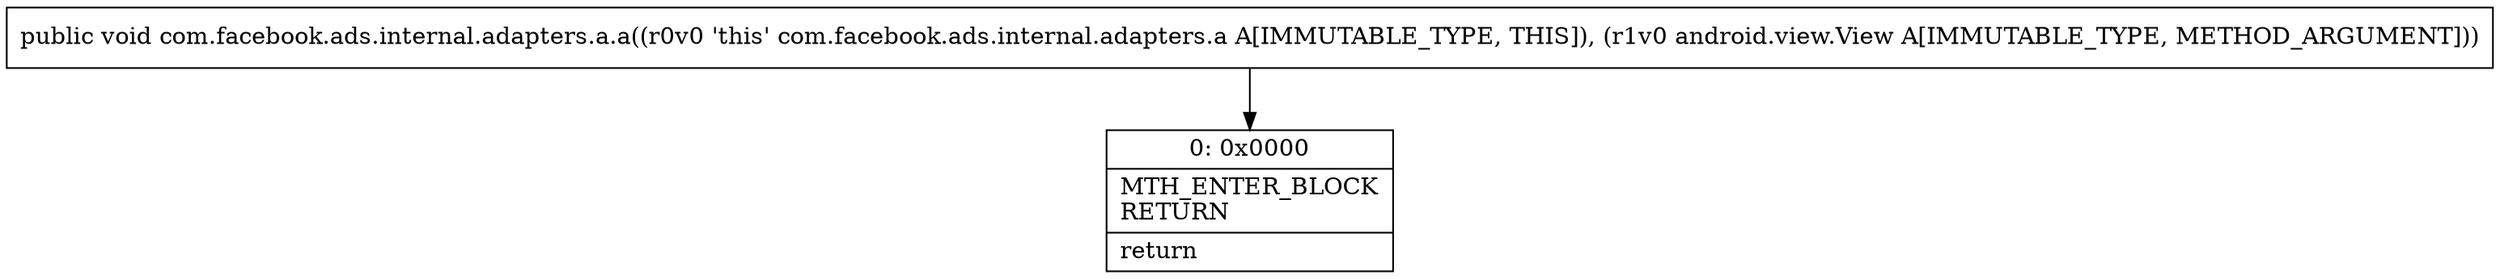 digraph "CFG forcom.facebook.ads.internal.adapters.a.a(Landroid\/view\/View;)V" {
Node_0 [shape=record,label="{0\:\ 0x0000|MTH_ENTER_BLOCK\lRETURN\l|return\l}"];
MethodNode[shape=record,label="{public void com.facebook.ads.internal.adapters.a.a((r0v0 'this' com.facebook.ads.internal.adapters.a A[IMMUTABLE_TYPE, THIS]), (r1v0 android.view.View A[IMMUTABLE_TYPE, METHOD_ARGUMENT])) }"];
MethodNode -> Node_0;
}

